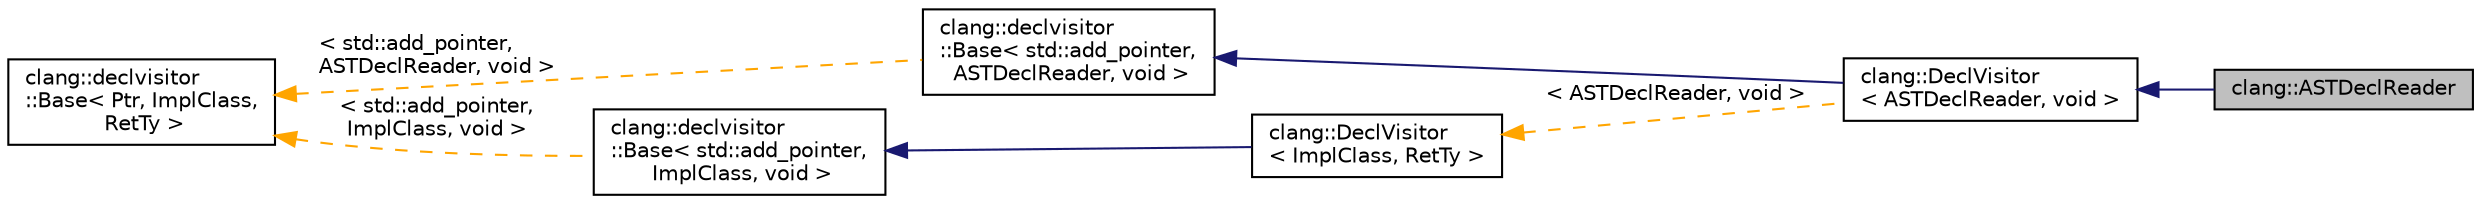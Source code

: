 digraph "clang::ASTDeclReader"
{
 // LATEX_PDF_SIZE
  bgcolor="transparent";
  edge [fontname="Helvetica",fontsize="10",labelfontname="Helvetica",labelfontsize="10"];
  node [fontname="Helvetica",fontsize="10",shape=record];
  rankdir="LR";
  Node1 [label="clang::ASTDeclReader",height=0.2,width=0.4,color="black", fillcolor="grey75", style="filled", fontcolor="black",tooltip=" "];
  Node2 -> Node1 [dir="back",color="midnightblue",fontsize="10",style="solid",fontname="Helvetica"];
  Node2 [label="clang::DeclVisitor\l\< ASTDeclReader, void \>",height=0.2,width=0.4,color="black",URL="$classclang_1_1DeclVisitor.html",tooltip=" "];
  Node3 -> Node2 [dir="back",color="midnightblue",fontsize="10",style="solid",fontname="Helvetica"];
  Node3 [label="clang::declvisitor\l::Base\< std::add_pointer,\l ASTDeclReader, void \>",height=0.2,width=0.4,color="black",URL="$classclang_1_1declvisitor_1_1Base.html",tooltip=" "];
  Node4 -> Node3 [dir="back",color="orange",fontsize="10",style="dashed",label=" \< std::add_pointer,\l ASTDeclReader, void \>" ,fontname="Helvetica"];
  Node4 [label="clang::declvisitor\l::Base\< Ptr, ImplClass,\l RetTy \>",height=0.2,width=0.4,color="black",URL="$classclang_1_1declvisitor_1_1Base.html",tooltip="A simple visitor class that helps create declaration visitors."];
  Node5 -> Node2 [dir="back",color="orange",fontsize="10",style="dashed",label=" \< ASTDeclReader, void \>" ,fontname="Helvetica"];
  Node5 [label="clang::DeclVisitor\l\< ImplClass, RetTy \>",height=0.2,width=0.4,color="black",URL="$classclang_1_1DeclVisitor.html",tooltip="A simple visitor class that helps create declaration visitors."];
  Node6 -> Node5 [dir="back",color="midnightblue",fontsize="10",style="solid",fontname="Helvetica"];
  Node6 [label="clang::declvisitor\l::Base\< std::add_pointer,\l ImplClass, void \>",height=0.2,width=0.4,color="black",URL="$classclang_1_1declvisitor_1_1Base.html",tooltip=" "];
  Node4 -> Node6 [dir="back",color="orange",fontsize="10",style="dashed",label=" \< std::add_pointer,\l ImplClass, void \>" ,fontname="Helvetica"];
}

